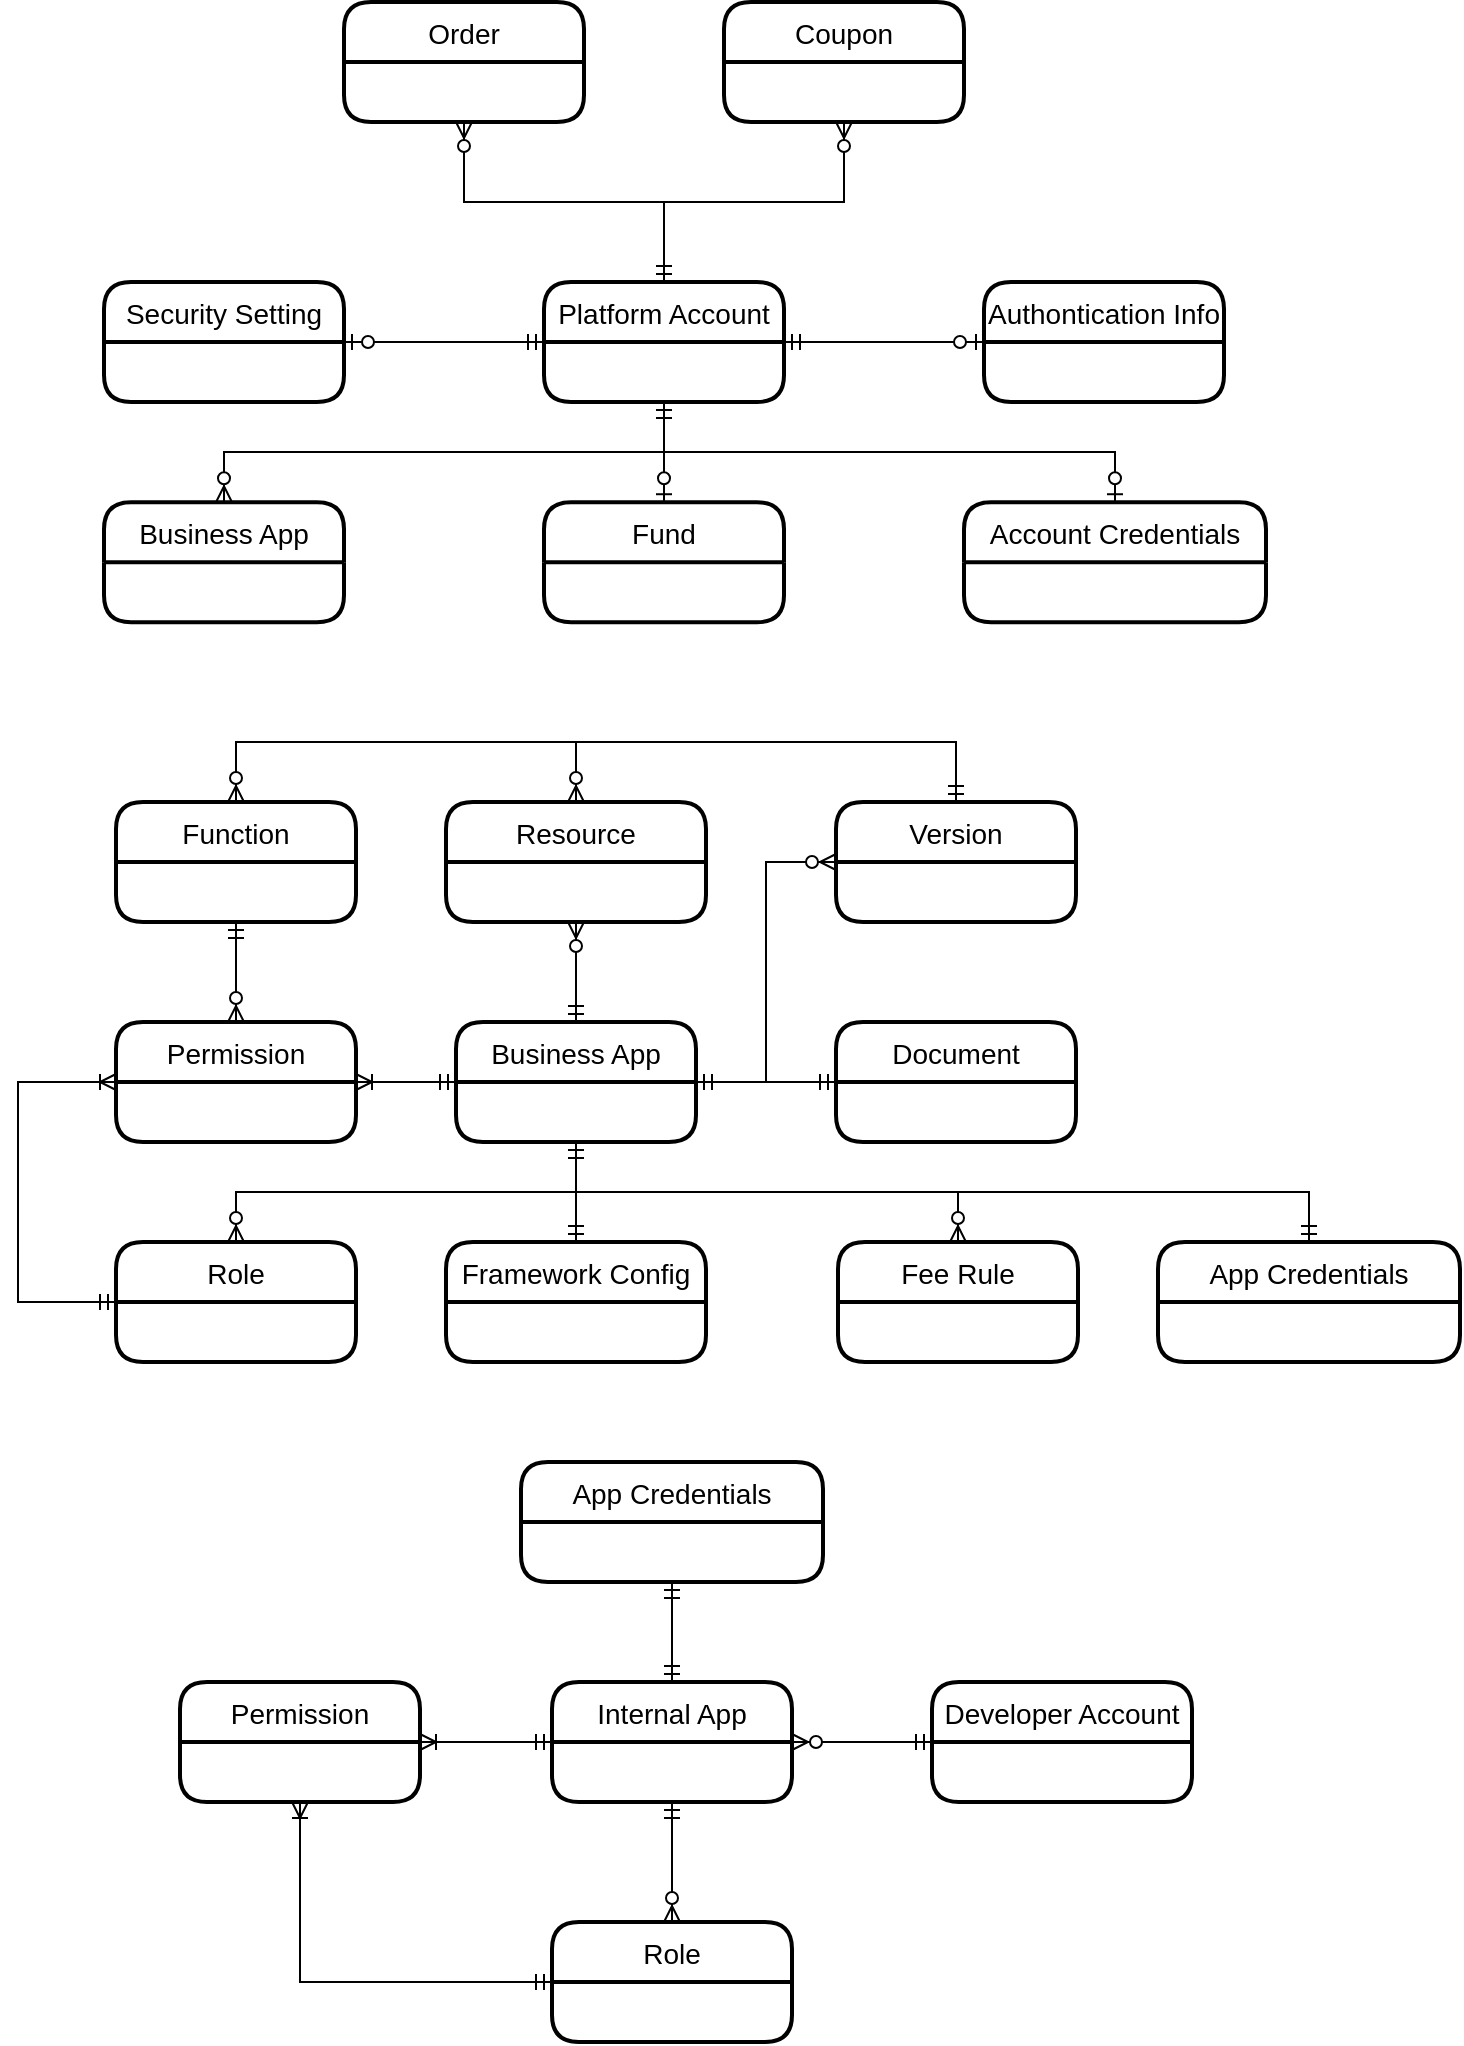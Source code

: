 <mxfile version="14.0.0" type="github" pages="2">
  <diagram id="IYIX17RpU93Togu5N2tr" name="第 1 页">
    <mxGraphModel dx="1426" dy="715" grid="1" gridSize="10" guides="1" tooltips="1" connect="1" arrows="0" fold="1" page="1" pageScale="1" pageWidth="827" pageHeight="1169" math="0" shadow="0">
      <root>
        <mxCell id="0" />
        <mxCell id="1" parent="0" />
        <mxCell id="A258h_NDpG_3otoxcBFi-5" value="Platform Account" style="swimlane;childLayout=stackLayout;horizontal=1;startSize=30;horizontalStack=0;rounded=1;fontSize=14;fontStyle=0;strokeWidth=2;resizeParent=0;resizeLast=1;shadow=0;dashed=0;align=center;" vertex="1" parent="1">
          <mxGeometry x="343" y="210" width="120" height="60" as="geometry" />
        </mxCell>
        <mxCell id="A258h_NDpG_3otoxcBFi-7" value="Business App" style="swimlane;childLayout=stackLayout;horizontal=1;startSize=30;horizontalStack=0;rounded=1;fontSize=14;fontStyle=0;strokeWidth=2;resizeParent=0;resizeLast=1;shadow=0;dashed=0;align=center;" vertex="1" parent="1">
          <mxGeometry x="299" y="580" width="120" height="60" as="geometry" />
        </mxCell>
        <mxCell id="A258h_NDpG_3otoxcBFi-8" value="Fund" style="swimlane;childLayout=stackLayout;horizontal=1;startSize=30;horizontalStack=0;rounded=1;fontSize=14;fontStyle=0;strokeWidth=2;resizeParent=0;resizeLast=1;shadow=0;dashed=0;align=center;" vertex="1" parent="1">
          <mxGeometry x="343" y="320.11" width="120" height="60" as="geometry">
            <mxRectangle x="210" y="390" width="130" height="30" as="alternateBounds" />
          </mxGeometry>
        </mxCell>
        <mxCell id="A258h_NDpG_3otoxcBFi-15" value="Order" style="swimlane;childLayout=stackLayout;horizontal=1;startSize=30;horizontalStack=0;rounded=1;fontSize=14;fontStyle=0;strokeWidth=2;resizeParent=0;resizeLast=1;shadow=0;dashed=0;align=center;" vertex="1" parent="1">
          <mxGeometry x="243" y="70" width="120" height="60" as="geometry">
            <mxRectangle x="210" y="390" width="130" height="30" as="alternateBounds" />
          </mxGeometry>
        </mxCell>
        <mxCell id="A258h_NDpG_3otoxcBFi-18" value="Coupon" style="swimlane;childLayout=stackLayout;horizontal=1;startSize=30;horizontalStack=0;rounded=1;fontSize=14;fontStyle=0;strokeWidth=2;resizeParent=0;resizeLast=1;shadow=0;dashed=0;align=center;" vertex="1" parent="1">
          <mxGeometry x="433" y="70" width="120" height="60" as="geometry">
            <mxRectangle x="210" y="390" width="130" height="30" as="alternateBounds" />
          </mxGeometry>
        </mxCell>
        <mxCell id="A258h_NDpG_3otoxcBFi-23" value="Security Setting" style="swimlane;childLayout=stackLayout;horizontal=1;startSize=30;horizontalStack=0;rounded=1;fontSize=14;fontStyle=0;strokeWidth=2;resizeParent=0;resizeLast=1;shadow=0;dashed=0;align=center;" vertex="1" parent="1">
          <mxGeometry x="123" y="210" width="120" height="60" as="geometry">
            <mxRectangle x="210" y="390" width="130" height="30" as="alternateBounds" />
          </mxGeometry>
        </mxCell>
        <mxCell id="A258h_NDpG_3otoxcBFi-28" value="Authontication Info" style="swimlane;childLayout=stackLayout;horizontal=1;startSize=30;horizontalStack=0;rounded=1;fontSize=14;fontStyle=0;strokeWidth=2;resizeParent=0;resizeLast=1;shadow=0;dashed=0;align=center;" vertex="1" parent="1">
          <mxGeometry x="563" y="210" width="120" height="60" as="geometry">
            <mxRectangle x="210" y="390" width="130" height="30" as="alternateBounds" />
          </mxGeometry>
        </mxCell>
        <mxCell id="A258h_NDpG_3otoxcBFi-31" value="Permission" style="swimlane;childLayout=stackLayout;horizontal=1;startSize=30;horizontalStack=0;rounded=1;fontSize=14;fontStyle=0;strokeWidth=2;resizeParent=0;resizeLast=1;shadow=0;dashed=0;align=center;" vertex="1" parent="1">
          <mxGeometry x="129" y="580" width="120" height="60" as="geometry" />
        </mxCell>
        <mxCell id="A258h_NDpG_3otoxcBFi-34" value="Account Credentials" style="swimlane;childLayout=stackLayout;horizontal=1;startSize=30;horizontalStack=0;rounded=1;fontSize=14;fontStyle=0;strokeWidth=2;resizeParent=0;resizeLast=1;shadow=0;dashed=0;align=center;" vertex="1" parent="1">
          <mxGeometry x="553" y="320.11" width="151" height="60" as="geometry" />
        </mxCell>
        <mxCell id="A258h_NDpG_3otoxcBFi-37" value="Framework Config" style="swimlane;childLayout=stackLayout;horizontal=1;startSize=30;horizontalStack=0;rounded=1;fontSize=14;fontStyle=0;strokeWidth=2;resizeParent=0;resizeLast=1;shadow=0;dashed=0;align=center;" vertex="1" parent="1">
          <mxGeometry x="294" y="690" width="130" height="60" as="geometry" />
        </mxCell>
        <mxCell id="A258h_NDpG_3otoxcBFi-44" value="Resource" style="swimlane;childLayout=stackLayout;horizontal=1;startSize=30;horizontalStack=0;rounded=1;fontSize=14;fontStyle=0;strokeWidth=2;resizeParent=0;resizeLast=1;shadow=0;dashed=0;align=center;" vertex="1" parent="1">
          <mxGeometry x="294" y="470" width="130" height="60" as="geometry" />
        </mxCell>
        <mxCell id="A258h_NDpG_3otoxcBFi-61" value="Business App" style="swimlane;childLayout=stackLayout;horizontal=1;startSize=30;horizontalStack=0;rounded=1;fontSize=14;fontStyle=0;strokeWidth=2;resizeParent=0;resizeLast=1;shadow=0;dashed=0;align=center;" vertex="1" parent="1">
          <mxGeometry x="123" y="320.11" width="120" height="60" as="geometry">
            <mxRectangle x="210" y="390" width="130" height="30" as="alternateBounds" />
          </mxGeometry>
        </mxCell>
        <mxCell id="A258h_NDpG_3otoxcBFi-66" value="Version" style="swimlane;childLayout=stackLayout;horizontal=1;startSize=30;horizontalStack=0;rounded=1;fontSize=14;fontStyle=0;strokeWidth=2;resizeParent=0;resizeLast=1;shadow=0;dashed=0;align=center;" vertex="1" parent="1">
          <mxGeometry x="489" y="470" width="120" height="60" as="geometry" />
        </mxCell>
        <mxCell id="A258h_NDpG_3otoxcBFi-71" value="Fee Rule" style="swimlane;childLayout=stackLayout;horizontal=1;startSize=30;horizontalStack=0;rounded=1;fontSize=14;fontStyle=0;strokeWidth=2;resizeParent=0;resizeLast=1;shadow=0;dashed=0;align=center;" vertex="1" parent="1">
          <mxGeometry x="490" y="690" width="120" height="60" as="geometry" />
        </mxCell>
        <mxCell id="A258h_NDpG_3otoxcBFi-74" value="Function" style="swimlane;childLayout=stackLayout;horizontal=1;startSize=30;horizontalStack=0;rounded=1;fontSize=14;fontStyle=0;strokeWidth=2;resizeParent=0;resizeLast=1;shadow=0;dashed=0;align=center;" vertex="1" parent="1">
          <mxGeometry x="129" y="470" width="120" height="60" as="geometry" />
        </mxCell>
        <mxCell id="Qw2MKtvuWThIbptTe2I7-36" value="" style="edgeStyle=orthogonalEdgeStyle;fontSize=12;html=1;endArrow=ERzeroToMany;startArrow=ERmandOne;exitX=0.5;exitY=0;exitDx=0;exitDy=0;entryX=0.5;entryY=1;entryDx=0;entryDy=0;rounded=0;" edge="1" parent="1" source="A258h_NDpG_3otoxcBFi-5" target="A258h_NDpG_3otoxcBFi-18">
          <mxGeometry width="100" height="100" relative="1" as="geometry">
            <mxPoint x="563" y="220" as="sourcePoint" />
            <mxPoint x="663" y="120" as="targetPoint" />
          </mxGeometry>
        </mxCell>
        <mxCell id="Qw2MKtvuWThIbptTe2I7-37" value="" style="edgeStyle=orthogonalEdgeStyle;fontSize=12;html=1;endArrow=ERzeroToMany;startArrow=ERmandOne;exitX=0.5;exitY=0;exitDx=0;exitDy=0;entryX=0.5;entryY=1;entryDx=0;entryDy=0;rounded=0;" edge="1" parent="1" source="A258h_NDpG_3otoxcBFi-5" target="A258h_NDpG_3otoxcBFi-15">
          <mxGeometry width="100" height="100" relative="1" as="geometry">
            <mxPoint x="297" y="160" as="sourcePoint" />
            <mxPoint x="387" y="80" as="targetPoint" />
          </mxGeometry>
        </mxCell>
        <mxCell id="Qw2MKtvuWThIbptTe2I7-42" value="" style="fontSize=12;html=1;endArrow=ERzeroToMany;startArrow=ERmandOne;exitX=1;exitY=0.5;exitDx=0;exitDy=0;entryX=0;entryY=0.5;entryDx=0;entryDy=0;edgeStyle=orthogonalEdgeStyle;rounded=0;" edge="1" parent="1" source="A258h_NDpG_3otoxcBFi-7" target="A258h_NDpG_3otoxcBFi-66">
          <mxGeometry width="100" height="100" relative="1" as="geometry">
            <mxPoint x="655" y="405" as="sourcePoint" />
            <mxPoint x="755" y="305" as="targetPoint" />
          </mxGeometry>
        </mxCell>
        <mxCell id="Qw2MKtvuWThIbptTe2I7-43" value="" style="fontSize=12;html=1;endArrow=ERzeroToMany;startArrow=ERmandOne;exitX=0.5;exitY=1;exitDx=0;exitDy=0;rounded=0;edgeStyle=orthogonalEdgeStyle;" edge="1" parent="1" source="A258h_NDpG_3otoxcBFi-5" target="A258h_NDpG_3otoxcBFi-61">
          <mxGeometry width="100" height="100" relative="1" as="geometry">
            <mxPoint x="607" y="480.11" as="sourcePoint" />
            <mxPoint x="183" y="320" as="targetPoint" />
          </mxGeometry>
        </mxCell>
        <mxCell id="Qw2MKtvuWThIbptTe2I7-50" value="" style="fontSize=12;html=1;endArrow=ERzeroToMany;startArrow=ERmandOne;exitX=0.5;exitY=0;exitDx=0;exitDy=0;entryX=0.5;entryY=1;entryDx=0;entryDy=0;" edge="1" parent="1" source="A258h_NDpG_3otoxcBFi-7" target="A258h_NDpG_3otoxcBFi-44">
          <mxGeometry width="100" height="100" relative="1" as="geometry">
            <mxPoint x="745" y="50" as="sourcePoint" />
            <mxPoint x="845" y="-50" as="targetPoint" />
          </mxGeometry>
        </mxCell>
        <mxCell id="Qw2MKtvuWThIbptTe2I7-56" value="" style="edgeStyle=orthogonalEdgeStyle;fontSize=12;html=1;endArrow=ERoneToMany;startArrow=ERmandOne;rounded=0;exitX=0;exitY=0.5;exitDx=0;exitDy=0;entryX=1;entryY=0.5;entryDx=0;entryDy=0;" edge="1" parent="1" source="A258h_NDpG_3otoxcBFi-7" target="A258h_NDpG_3otoxcBFi-31">
          <mxGeometry width="100" height="100" relative="1" as="geometry">
            <mxPoint x="755" y="210" as="sourcePoint" />
            <mxPoint x="855" y="110" as="targetPoint" />
          </mxGeometry>
        </mxCell>
        <mxCell id="Qw2MKtvuWThIbptTe2I7-57" value="" style="edgeStyle=orthogonalEdgeStyle;fontSize=12;html=1;endArrow=ERmandOne;startArrow=ERmandOne;rounded=0;exitX=0.5;exitY=1;exitDx=0;exitDy=0;entryX=0.5;entryY=0;entryDx=0;entryDy=0;" edge="1" parent="1" source="A258h_NDpG_3otoxcBFi-7" target="A258h_NDpG_3otoxcBFi-37">
          <mxGeometry width="100" height="100" relative="1" as="geometry">
            <mxPoint x="519" y="490" as="sourcePoint" />
            <mxPoint x="619" y="390" as="targetPoint" />
          </mxGeometry>
        </mxCell>
        <mxCell id="Qw2MKtvuWThIbptTe2I7-59" value="" style="edgeStyle=orthogonalEdgeStyle;fontSize=12;html=1;endArrow=ERzeroToMany;startArrow=ERmandOne;exitX=0.5;exitY=1;exitDx=0;exitDy=0;entryX=0.5;entryY=0;entryDx=0;entryDy=0;rounded=0;" edge="1" parent="1" source="A258h_NDpG_3otoxcBFi-74" target="A258h_NDpG_3otoxcBFi-31">
          <mxGeometry width="100" height="100" relative="1" as="geometry">
            <mxPoint x="519" y="420" as="sourcePoint" />
            <mxPoint x="609" y="340" as="targetPoint" />
          </mxGeometry>
        </mxCell>
        <mxCell id="Qw2MKtvuWThIbptTe2I7-60" value="" style="edgeStyle=orthogonalEdgeStyle;fontSize=12;html=1;endArrow=ERzeroToMany;startArrow=ERmandOne;entryX=0.5;entryY=0;entryDx=0;entryDy=0;rounded=0;exitX=0.5;exitY=1;exitDx=0;exitDy=0;" edge="1" parent="1" source="A258h_NDpG_3otoxcBFi-7" target="A258h_NDpG_3otoxcBFi-71">
          <mxGeometry width="100" height="100" relative="1" as="geometry">
            <mxPoint x="395" y="670" as="sourcePoint" />
            <mxPoint x="555" y="340" as="targetPoint" />
          </mxGeometry>
        </mxCell>
        <mxCell id="Qw2MKtvuWThIbptTe2I7-64" value="" style="edgeStyle=orthogonalEdgeStyle;fontSize=12;html=1;endArrow=ERzeroToMany;startArrow=ERmandOne;entryX=0.5;entryY=0;entryDx=0;entryDy=0;rounded=0;exitX=0.5;exitY=0;exitDx=0;exitDy=0;" edge="1" parent="1" source="A258h_NDpG_3otoxcBFi-66" target="A258h_NDpG_3otoxcBFi-44">
          <mxGeometry width="100" height="100" relative="1" as="geometry">
            <mxPoint x="650" y="440" as="sourcePoint" />
            <mxPoint x="665" y="440" as="targetPoint" />
            <Array as="points">
              <mxPoint x="549" y="440" />
              <mxPoint x="359" y="440" />
            </Array>
          </mxGeometry>
        </mxCell>
        <mxCell id="Qw2MKtvuWThIbptTe2I7-65" value="" style="edgeStyle=orthogonalEdgeStyle;fontSize=12;html=1;endArrow=ERzeroToMany;startArrow=ERmandOne;entryX=0.5;entryY=0;entryDx=0;entryDy=0;rounded=0;exitX=0.5;exitY=0;exitDx=0;exitDy=0;" edge="1" parent="1" source="A258h_NDpG_3otoxcBFi-66" target="A258h_NDpG_3otoxcBFi-74">
          <mxGeometry width="100" height="100" relative="1" as="geometry">
            <mxPoint x="510" y="400" as="sourcePoint" />
            <mxPoint x="619" y="350" as="targetPoint" />
            <Array as="points">
              <mxPoint x="549" y="440" />
              <mxPoint x="189" y="440" />
            </Array>
          </mxGeometry>
        </mxCell>
        <mxCell id="Qw2MKtvuWThIbptTe2I7-70" value="" style="edgeStyle=orthogonalEdgeStyle;fontSize=12;html=1;endArrow=ERzeroToOne;startArrow=ERmandOne;rounded=0;exitX=0;exitY=0.5;exitDx=0;exitDy=0;entryX=1;entryY=0.5;entryDx=0;entryDy=0;" edge="1" parent="1" source="A258h_NDpG_3otoxcBFi-5" target="A258h_NDpG_3otoxcBFi-23">
          <mxGeometry width="100" height="100" relative="1" as="geometry">
            <mxPoint x="1013" y="400" as="sourcePoint" />
            <mxPoint x="1113" y="300" as="targetPoint" />
          </mxGeometry>
        </mxCell>
        <mxCell id="Qw2MKtvuWThIbptTe2I7-71" value="" style="edgeStyle=orthogonalEdgeStyle;fontSize=12;html=1;endArrow=ERzeroToOne;startArrow=ERmandOne;rounded=0;exitX=1;exitY=0.5;exitDx=0;exitDy=0;" edge="1" parent="1" source="A258h_NDpG_3otoxcBFi-5">
          <mxGeometry width="100" height="100" relative="1" as="geometry">
            <mxPoint x="973" y="370" as="sourcePoint" />
            <mxPoint x="563" y="240" as="targetPoint" />
          </mxGeometry>
        </mxCell>
        <mxCell id="Qw2MKtvuWThIbptTe2I7-78" value="Role" style="swimlane;childLayout=stackLayout;horizontal=1;startSize=30;horizontalStack=0;rounded=1;fontSize=14;fontStyle=0;strokeWidth=2;resizeParent=0;resizeLast=1;shadow=0;dashed=0;align=center;" vertex="1" parent="1">
          <mxGeometry x="129" y="690" width="120" height="60" as="geometry" />
        </mxCell>
        <mxCell id="Qw2MKtvuWThIbptTe2I7-79" value="" style="fontSize=12;html=1;endArrow=ERzeroToMany;startArrow=ERmandOne;exitX=0.5;exitY=1;exitDx=0;exitDy=0;edgeStyle=orthogonalEdgeStyle;rounded=0;" edge="1" parent="1" source="A258h_NDpG_3otoxcBFi-7" target="Qw2MKtvuWThIbptTe2I7-78">
          <mxGeometry width="100" height="100" relative="1" as="geometry">
            <mxPoint x="565" y="790" as="sourcePoint" />
            <mxPoint x="665" y="790" as="targetPoint" />
          </mxGeometry>
        </mxCell>
        <mxCell id="Qw2MKtvuWThIbptTe2I7-80" value="" style="edgeStyle=orthogonalEdgeStyle;fontSize=12;html=1;endArrow=ERzeroToOne;startArrow=ERmandOne;rounded=0;exitX=0.5;exitY=1;exitDx=0;exitDy=0;entryX=0.5;entryY=0;entryDx=0;entryDy=0;" edge="1" parent="1" source="A258h_NDpG_3otoxcBFi-5" target="A258h_NDpG_3otoxcBFi-8">
          <mxGeometry width="100" height="100" relative="1" as="geometry">
            <mxPoint x="473" y="250" as="sourcePoint" />
            <mxPoint x="573" y="250" as="targetPoint" />
          </mxGeometry>
        </mxCell>
        <mxCell id="zjfae4b-PSYvWiLO06Wc-3" value="Internal App" style="swimlane;childLayout=stackLayout;horizontal=1;startSize=30;horizontalStack=0;rounded=1;fontSize=14;fontStyle=0;strokeWidth=2;resizeParent=0;resizeLast=1;shadow=0;dashed=0;align=center;" vertex="1" parent="1">
          <mxGeometry x="347" y="910" width="120" height="60" as="geometry" />
        </mxCell>
        <mxCell id="zjfae4b-PSYvWiLO06Wc-4" value="Permission" style="swimlane;childLayout=stackLayout;horizontal=1;startSize=30;horizontalStack=0;rounded=1;fontSize=14;fontStyle=0;strokeWidth=2;resizeParent=0;resizeLast=1;shadow=0;dashed=0;align=center;" vertex="1" parent="1">
          <mxGeometry x="161" y="910" width="120" height="60" as="geometry" />
        </mxCell>
        <mxCell id="zjfae4b-PSYvWiLO06Wc-12" value="" style="edgeStyle=orthogonalEdgeStyle;fontSize=12;html=1;endArrow=ERoneToMany;startArrow=ERmandOne;rounded=0;exitX=0;exitY=0.5;exitDx=0;exitDy=0;entryX=1;entryY=0.5;entryDx=0;entryDy=0;" edge="1" parent="1" source="zjfae4b-PSYvWiLO06Wc-3" target="zjfae4b-PSYvWiLO06Wc-4">
          <mxGeometry width="100" height="100" relative="1" as="geometry">
            <mxPoint x="787" y="540" as="sourcePoint" />
            <mxPoint x="887" y="440" as="targetPoint" />
          </mxGeometry>
        </mxCell>
        <mxCell id="zjfae4b-PSYvWiLO06Wc-18" value="Role" style="swimlane;childLayout=stackLayout;horizontal=1;startSize=30;horizontalStack=0;rounded=1;fontSize=14;fontStyle=0;strokeWidth=2;resizeParent=0;resizeLast=1;shadow=0;dashed=0;align=center;" vertex="1" parent="1">
          <mxGeometry x="347" y="1030" width="120" height="60" as="geometry" />
        </mxCell>
        <mxCell id="zjfae4b-PSYvWiLO06Wc-19" value="" style="fontSize=12;html=1;endArrow=ERzeroToMany;startArrow=ERmandOne;exitX=0.5;exitY=1;exitDx=0;exitDy=0;edgeStyle=orthogonalEdgeStyle;rounded=0;" edge="1" parent="1" source="zjfae4b-PSYvWiLO06Wc-3" target="zjfae4b-PSYvWiLO06Wc-18">
          <mxGeometry width="100" height="100" relative="1" as="geometry">
            <mxPoint x="597" y="1120" as="sourcePoint" />
            <mxPoint x="697" y="1120" as="targetPoint" />
          </mxGeometry>
        </mxCell>
        <mxCell id="zjfae4b-PSYvWiLO06Wc-20" value="" style="edgeStyle=orthogonalEdgeStyle;fontSize=12;html=1;endArrow=ERoneToMany;startArrow=ERmandOne;rounded=0;exitX=0;exitY=0.5;exitDx=0;exitDy=0;entryX=0.5;entryY=1;entryDx=0;entryDy=0;" edge="1" parent="1" source="zjfae4b-PSYvWiLO06Wc-18" target="zjfae4b-PSYvWiLO06Wc-4">
          <mxGeometry width="100" height="100" relative="1" as="geometry">
            <mxPoint x="261" y="1140" as="sourcePoint" />
            <mxPoint x="211" y="1140" as="targetPoint" />
            <Array as="points">
              <mxPoint x="221" y="1060" />
            </Array>
          </mxGeometry>
        </mxCell>
        <mxCell id="zjfae4b-PSYvWiLO06Wc-21" value="Developer Account" style="swimlane;childLayout=stackLayout;horizontal=1;startSize=30;horizontalStack=0;rounded=1;fontSize=14;fontStyle=0;strokeWidth=2;resizeParent=0;resizeLast=1;shadow=0;dashed=0;align=center;" vertex="1" parent="1">
          <mxGeometry x="537" y="910" width="130" height="60" as="geometry" />
        </mxCell>
        <mxCell id="zjfae4b-PSYvWiLO06Wc-22" value="" style="fontSize=12;html=1;endArrow=ERzeroToMany;startArrow=ERmandOne;exitX=0;exitY=0.5;exitDx=0;exitDy=0;entryX=1;entryY=0.5;entryDx=0;entryDy=0;" edge="1" parent="1" source="zjfae4b-PSYvWiLO06Wc-21" target="zjfae4b-PSYvWiLO06Wc-3">
          <mxGeometry width="100" height="100" relative="1" as="geometry">
            <mxPoint x="517" y="820" as="sourcePoint" />
            <mxPoint x="617" y="820" as="targetPoint" />
          </mxGeometry>
        </mxCell>
        <mxCell id="zjfae4b-PSYvWiLO06Wc-26" value="Document" style="swimlane;childLayout=stackLayout;horizontal=1;startSize=30;horizontalStack=0;rounded=1;fontSize=14;fontStyle=0;strokeWidth=2;resizeParent=0;resizeLast=1;shadow=0;dashed=0;align=center;" vertex="1" parent="1">
          <mxGeometry x="489" y="580" width="120" height="60" as="geometry" />
        </mxCell>
        <mxCell id="zjfae4b-PSYvWiLO06Wc-27" value="" style="fontSize=12;html=1;endArrow=ERmandOne;startArrow=ERmandOne;entryX=0;entryY=0.5;entryDx=0;entryDy=0;exitX=1;exitY=0.5;exitDx=0;exitDy=0;" edge="1" parent="1" source="A258h_NDpG_3otoxcBFi-7" target="zjfae4b-PSYvWiLO06Wc-26">
          <mxGeometry width="100" height="100" relative="1" as="geometry">
            <mxPoint x="499" y="610" as="sourcePoint" />
            <mxPoint x="499" y="560" as="targetPoint" />
          </mxGeometry>
        </mxCell>
        <mxCell id="zjfae4b-PSYvWiLO06Wc-28" value="" style="edgeStyle=orthogonalEdgeStyle;fontSize=12;html=1;endArrow=ERzeroToOne;startArrow=ERmandOne;exitX=0.5;exitY=1;exitDx=0;exitDy=0;entryX=0.5;entryY=0;entryDx=0;entryDy=0;rounded=0;" edge="1" parent="1" source="A258h_NDpG_3otoxcBFi-5" target="A258h_NDpG_3otoxcBFi-34">
          <mxGeometry width="100" height="100" relative="1" as="geometry">
            <mxPoint x="273" y="890" as="sourcePoint" />
            <mxPoint x="373" y="790" as="targetPoint" />
          </mxGeometry>
        </mxCell>
        <mxCell id="zjfae4b-PSYvWiLO06Wc-29" value="" style="edgeStyle=orthogonalEdgeStyle;fontSize=12;html=1;endArrow=ERoneToMany;startArrow=ERmandOne;exitX=0;exitY=0.5;exitDx=0;exitDy=0;entryX=0;entryY=0.5;entryDx=0;entryDy=0;rounded=0;" edge="1" parent="1" source="Qw2MKtvuWThIbptTe2I7-78" target="A258h_NDpG_3otoxcBFi-31">
          <mxGeometry width="100" height="100" relative="1" as="geometry">
            <mxPoint x="-10" y="740" as="sourcePoint" />
            <mxPoint x="90" y="640" as="targetPoint" />
            <Array as="points">
              <mxPoint x="80" y="720" />
              <mxPoint x="80" y="610" />
            </Array>
          </mxGeometry>
        </mxCell>
        <mxCell id="zjfae4b-PSYvWiLO06Wc-30" value="App Credentials" style="swimlane;childLayout=stackLayout;horizontal=1;startSize=30;horizontalStack=0;rounded=1;fontSize=14;fontStyle=0;strokeWidth=2;resizeParent=0;resizeLast=1;shadow=0;dashed=0;align=center;" vertex="1" parent="1">
          <mxGeometry x="650" y="690" width="151" height="60" as="geometry" />
        </mxCell>
        <mxCell id="zjfae4b-PSYvWiLO06Wc-31" value="" style="edgeStyle=orthogonalEdgeStyle;fontSize=12;html=1;endArrow=ERmandOne;startArrow=ERmandOne;rounded=0;exitX=0.5;exitY=1;exitDx=0;exitDy=0;entryX=0.5;entryY=0;entryDx=0;entryDy=0;" edge="1" parent="1" source="A258h_NDpG_3otoxcBFi-7" target="zjfae4b-PSYvWiLO06Wc-30">
          <mxGeometry width="100" height="100" relative="1" as="geometry">
            <mxPoint x="369" y="650" as="sourcePoint" />
            <mxPoint x="369" y="700" as="targetPoint" />
          </mxGeometry>
        </mxCell>
        <mxCell id="zjfae4b-PSYvWiLO06Wc-32" value="App Credentials" style="swimlane;childLayout=stackLayout;horizontal=1;startSize=30;horizontalStack=0;rounded=1;fontSize=14;fontStyle=0;strokeWidth=2;resizeParent=0;resizeLast=1;shadow=0;dashed=0;align=center;" vertex="1" parent="1">
          <mxGeometry x="331.5" y="800" width="151" height="60" as="geometry" />
        </mxCell>
        <mxCell id="zjfae4b-PSYvWiLO06Wc-33" value="" style="edgeStyle=orthogonalEdgeStyle;fontSize=12;html=1;endArrow=ERmandOne;startArrow=ERmandOne;rounded=0;exitX=0.5;exitY=1;exitDx=0;exitDy=0;" edge="1" parent="1" source="zjfae4b-PSYvWiLO06Wc-32" target="zjfae4b-PSYvWiLO06Wc-3">
          <mxGeometry width="100" height="100" relative="1" as="geometry">
            <mxPoint x="410" y="640" as="sourcePoint" />
            <mxPoint x="776.5" y="690" as="targetPoint" />
          </mxGeometry>
        </mxCell>
      </root>
    </mxGraphModel>
  </diagram>
  <diagram id="cXg32cSVJEyeUhCVyxiW" name="第 2 页">
    <mxGraphModel dx="1186" dy="685" grid="1" gridSize="10" guides="1" tooltips="1" connect="1" arrows="1" fold="1" page="1" pageScale="1" pageWidth="827" pageHeight="1169" math="0" shadow="0">
      <root>
        <mxCell id="U0HshNzUBzlzaWFqLwYB-0" />
        <mxCell id="U0HshNzUBzlzaWFqLwYB-1" parent="U0HshNzUBzlzaWFqLwYB-0" />
        <mxCell id="crABGNKRulGtUiDR5h1D-0" value="Platform Account" style="swimlane;childLayout=stackLayout;horizontal=1;startSize=30;horizontalStack=0;rounded=1;fontSize=14;fontStyle=0;strokeWidth=2;resizeParent=0;resizeLast=1;shadow=0;dashed=0;align=center;" vertex="1" parent="U0HshNzUBzlzaWFqLwYB-1">
          <mxGeometry x="380" y="190" width="120" height="60" as="geometry" />
        </mxCell>
        <mxCell id="crABGNKRulGtUiDR5h1D-1" value="Internal App" style="swimlane;childLayout=stackLayout;horizontal=1;startSize=30;horizontalStack=0;rounded=1;fontSize=14;fontStyle=0;strokeWidth=2;resizeParent=0;resizeLast=1;shadow=0;dashed=0;align=center;" vertex="1" parent="U0HshNzUBzlzaWFqLwYB-1">
          <mxGeometry x="410" y="590" width="120" height="60" as="geometry" />
        </mxCell>
        <mxCell id="crABGNKRulGtUiDR5h1D-2" value="Fund" style="swimlane;childLayout=stackLayout;horizontal=1;startSize=30;horizontalStack=0;rounded=1;fontSize=14;fontStyle=0;strokeWidth=2;resizeParent=0;resizeLast=1;shadow=0;dashed=0;align=center;" vertex="1" parent="U0HshNzUBzlzaWFqLwYB-1">
          <mxGeometry x="600" y="300.11" width="120" height="60" as="geometry">
            <mxRectangle x="210" y="390" width="130" height="30" as="alternateBounds" />
          </mxGeometry>
        </mxCell>
        <mxCell id="crABGNKRulGtUiDR5h1D-3" value="Order" style="swimlane;childLayout=stackLayout;horizontal=1;startSize=30;horizontalStack=0;rounded=1;fontSize=14;fontStyle=0;strokeWidth=2;resizeParent=0;resizeLast=1;shadow=0;dashed=0;align=center;" vertex="1" parent="U0HshNzUBzlzaWFqLwYB-1">
          <mxGeometry x="280" y="50" width="120" height="60" as="geometry">
            <mxRectangle x="210" y="390" width="130" height="30" as="alternateBounds" />
          </mxGeometry>
        </mxCell>
        <mxCell id="crABGNKRulGtUiDR5h1D-4" value="Coupon" style="swimlane;childLayout=stackLayout;horizontal=1;startSize=30;horizontalStack=0;rounded=1;fontSize=14;fontStyle=0;strokeWidth=2;resizeParent=0;resizeLast=1;shadow=0;dashed=0;align=center;" vertex="1" parent="U0HshNzUBzlzaWFqLwYB-1">
          <mxGeometry x="470" y="50" width="120" height="60" as="geometry">
            <mxRectangle x="210" y="390" width="130" height="30" as="alternateBounds" />
          </mxGeometry>
        </mxCell>
        <mxCell id="crABGNKRulGtUiDR5h1D-5" value="Security Setting" style="swimlane;childLayout=stackLayout;horizontal=1;startSize=30;horizontalStack=0;rounded=1;fontSize=14;fontStyle=0;strokeWidth=2;resizeParent=0;resizeLast=1;shadow=0;dashed=0;align=center;" vertex="1" parent="U0HshNzUBzlzaWFqLwYB-1">
          <mxGeometry x="160" y="190" width="120" height="60" as="geometry">
            <mxRectangle x="210" y="390" width="130" height="30" as="alternateBounds" />
          </mxGeometry>
        </mxCell>
        <mxCell id="crABGNKRulGtUiDR5h1D-6" value="Authontication Info" style="swimlane;childLayout=stackLayout;horizontal=1;startSize=30;horizontalStack=0;rounded=1;fontSize=14;fontStyle=0;strokeWidth=2;resizeParent=0;resizeLast=1;shadow=0;dashed=0;align=center;" vertex="1" parent="U0HshNzUBzlzaWFqLwYB-1">
          <mxGeometry x="600" y="190" width="120" height="60" as="geometry">
            <mxRectangle x="210" y="390" width="130" height="30" as="alternateBounds" />
          </mxGeometry>
        </mxCell>
        <mxCell id="crABGNKRulGtUiDR5h1D-7" value="Client Permission" style="swimlane;childLayout=stackLayout;horizontal=1;startSize=30;horizontalStack=0;rounded=1;fontSize=14;fontStyle=0;strokeWidth=2;resizeParent=0;resizeLast=1;shadow=0;dashed=0;align=center;" vertex="1" parent="U0HshNzUBzlzaWFqLwYB-1">
          <mxGeometry x="240" y="590" width="120" height="60" as="geometry" />
        </mxCell>
        <mxCell id="crABGNKRulGtUiDR5h1D-8" value="Credentials" style="swimlane;childLayout=stackLayout;horizontal=1;startSize=30;horizontalStack=0;rounded=1;fontSize=14;fontStyle=0;strokeWidth=2;resizeParent=0;resizeLast=1;shadow=0;dashed=0;align=center;" vertex="1" parent="U0HshNzUBzlzaWFqLwYB-1">
          <mxGeometry x="160" y="300.11" width="120" height="60" as="geometry" />
        </mxCell>
        <mxCell id="crABGNKRulGtUiDR5h1D-9" value="Config" style="swimlane;childLayout=stackLayout;horizontal=1;startSize=30;horizontalStack=0;rounded=1;fontSize=14;fontStyle=0;strokeWidth=2;resizeParent=0;resizeLast=1;shadow=0;dashed=0;align=center;" vertex="1" parent="U0HshNzUBzlzaWFqLwYB-1">
          <mxGeometry x="326" y="700" width="120" height="60" as="geometry" />
        </mxCell>
        <mxCell id="crABGNKRulGtUiDR5h1D-11" value="Menu" style="swimlane;childLayout=stackLayout;horizontal=1;startSize=30;horizontalStack=0;rounded=1;fontSize=14;fontStyle=0;strokeWidth=2;resizeParent=0;resizeLast=1;shadow=0;dashed=0;align=center;" vertex="1" parent="U0HshNzUBzlzaWFqLwYB-1">
          <mxGeometry x="70" y="590" width="120" height="60" as="geometry" />
        </mxCell>
        <mxCell id="crABGNKRulGtUiDR5h1D-12" value="Operation" style="swimlane;childLayout=stackLayout;horizontal=1;startSize=30;horizontalStack=0;rounded=1;fontSize=14;fontStyle=0;strokeWidth=2;resizeParent=0;resizeLast=1;shadow=0;dashed=0;align=center;" vertex="1" parent="U0HshNzUBzlzaWFqLwYB-1">
          <mxGeometry x="70" y="700" width="120" height="60" as="geometry" />
        </mxCell>
        <mxCell id="crABGNKRulGtUiDR5h1D-13" value="App" style="swimlane;childLayout=stackLayout;horizontal=1;startSize=30;horizontalStack=0;rounded=1;fontSize=14;fontStyle=0;strokeWidth=2;resizeParent=0;resizeLast=1;shadow=0;dashed=0;align=center;" vertex="1" parent="U0HshNzUBzlzaWFqLwYB-1">
          <mxGeometry x="380" y="300.11" width="120" height="60" as="geometry">
            <mxRectangle x="210" y="390" width="130" height="30" as="alternateBounds" />
          </mxGeometry>
        </mxCell>
        <mxCell id="crABGNKRulGtUiDR5h1D-15" value="Fee Rule" style="swimlane;childLayout=stackLayout;horizontal=1;startSize=30;horizontalStack=0;rounded=1;fontSize=14;fontStyle=0;strokeWidth=2;resizeParent=0;resizeLast=1;shadow=0;dashed=0;align=center;" vertex="1" parent="U0HshNzUBzlzaWFqLwYB-1">
          <mxGeometry x="520" y="700" width="120" height="60" as="geometry" />
        </mxCell>
        <mxCell id="crABGNKRulGtUiDR5h1D-17" value="" style="edgeStyle=orthogonalEdgeStyle;fontSize=12;html=1;endArrow=ERzeroToMany;startArrow=ERmandOne;exitX=0.5;exitY=0;exitDx=0;exitDy=0;entryX=0.5;entryY=1;entryDx=0;entryDy=0;rounded=0;" edge="1" parent="U0HshNzUBzlzaWFqLwYB-1" source="crABGNKRulGtUiDR5h1D-0" target="crABGNKRulGtUiDR5h1D-4">
          <mxGeometry width="100" height="100" relative="1" as="geometry">
            <mxPoint x="600" y="200" as="sourcePoint" />
            <mxPoint x="700" y="100" as="targetPoint" />
          </mxGeometry>
        </mxCell>
        <mxCell id="crABGNKRulGtUiDR5h1D-18" value="" style="edgeStyle=orthogonalEdgeStyle;fontSize=12;html=1;endArrow=ERzeroToMany;startArrow=ERmandOne;exitX=0.5;exitY=0;exitDx=0;exitDy=0;entryX=0.5;entryY=1;entryDx=0;entryDy=0;rounded=0;" edge="1" parent="U0HshNzUBzlzaWFqLwYB-1" source="crABGNKRulGtUiDR5h1D-0" target="crABGNKRulGtUiDR5h1D-3">
          <mxGeometry width="100" height="100" relative="1" as="geometry">
            <mxPoint x="334" y="140" as="sourcePoint" />
            <mxPoint x="424" y="60" as="targetPoint" />
          </mxGeometry>
        </mxCell>
        <mxCell id="crABGNKRulGtUiDR5h1D-20" value="" style="fontSize=12;html=1;endArrow=ERzeroToMany;startArrow=ERmandOne;exitX=0.5;exitY=1;exitDx=0;exitDy=0;entryX=0.5;entryY=0;entryDx=0;entryDy=0;" edge="1" parent="U0HshNzUBzlzaWFqLwYB-1" source="crABGNKRulGtUiDR5h1D-0" target="crABGNKRulGtUiDR5h1D-13">
          <mxGeometry width="100" height="100" relative="1" as="geometry">
            <mxPoint x="644" y="460.11" as="sourcePoint" />
            <mxPoint x="744" y="360.11" as="targetPoint" />
          </mxGeometry>
        </mxCell>
        <mxCell id="crABGNKRulGtUiDR5h1D-21" value="" style="edgeStyle=orthogonalEdgeStyle;fontSize=12;html=1;endArrow=ERmandOne;startArrow=ERmandOne;rounded=0;entryX=0.5;entryY=1;entryDx=0;entryDy=0;exitX=0.5;exitY=0;exitDx=0;exitDy=0;" edge="1" parent="U0HshNzUBzlzaWFqLwYB-1" source="crABGNKRulGtUiDR5h1D-8" target="crABGNKRulGtUiDR5h1D-0">
          <mxGeometry width="100" height="100" relative="1" as="geometry">
            <mxPoint x="254" y="370" as="sourcePoint" />
            <mxPoint x="354" y="270" as="targetPoint" />
          </mxGeometry>
        </mxCell>
        <mxCell id="crABGNKRulGtUiDR5h1D-23" value="" style="edgeStyle=orthogonalEdgeStyle;fontSize=12;html=1;endArrow=ERoneToMany;startArrow=ERmandOne;rounded=0;exitX=0;exitY=0.5;exitDx=0;exitDy=0;entryX=1;entryY=0.5;entryDx=0;entryDy=0;" edge="1" parent="U0HshNzUBzlzaWFqLwYB-1" source="crABGNKRulGtUiDR5h1D-1" target="crABGNKRulGtUiDR5h1D-7">
          <mxGeometry width="100" height="100" relative="1" as="geometry">
            <mxPoint x="866" y="220" as="sourcePoint" />
            <mxPoint x="966" y="120" as="targetPoint" />
          </mxGeometry>
        </mxCell>
        <mxCell id="crABGNKRulGtUiDR5h1D-24" value="" style="edgeStyle=orthogonalEdgeStyle;fontSize=12;html=1;endArrow=ERmandOne;startArrow=ERmandOne;rounded=0;exitX=0.5;exitY=1;exitDx=0;exitDy=0;entryX=0.5;entryY=0;entryDx=0;entryDy=0;" edge="1" parent="U0HshNzUBzlzaWFqLwYB-1" source="crABGNKRulGtUiDR5h1D-1" target="crABGNKRulGtUiDR5h1D-9">
          <mxGeometry width="100" height="100" relative="1" as="geometry">
            <mxPoint x="630" y="500" as="sourcePoint" />
            <mxPoint x="730" y="400" as="targetPoint" />
          </mxGeometry>
        </mxCell>
        <mxCell id="crABGNKRulGtUiDR5h1D-26" value="" style="edgeStyle=orthogonalEdgeStyle;fontSize=12;html=1;endArrow=ERzeroToMany;startArrow=ERmandOne;entryX=0.5;entryY=0;entryDx=0;entryDy=0;rounded=0;exitX=0.5;exitY=1;exitDx=0;exitDy=0;" edge="1" parent="U0HshNzUBzlzaWFqLwYB-1" source="crABGNKRulGtUiDR5h1D-1" target="crABGNKRulGtUiDR5h1D-15">
          <mxGeometry width="100" height="100" relative="1" as="geometry">
            <mxPoint x="506" y="680" as="sourcePoint" />
            <mxPoint x="666" y="350" as="targetPoint" />
          </mxGeometry>
        </mxCell>
        <mxCell id="crABGNKRulGtUiDR5h1D-27" value="" style="edgeStyle=orthogonalEdgeStyle;fontSize=12;html=1;endArrow=ERzeroToMany;startArrow=ERmandOne;exitX=0;exitY=0.5;exitDx=0;exitDy=0;entryX=1;entryY=0.5;entryDx=0;entryDy=0;rounded=0;" edge="1" parent="U0HshNzUBzlzaWFqLwYB-1" source="crABGNKRulGtUiDR5h1D-7" target="crABGNKRulGtUiDR5h1D-11">
          <mxGeometry width="100" height="100" relative="1" as="geometry">
            <mxPoint x="196" y="770" as="sourcePoint" />
            <mxPoint x="286" y="690" as="targetPoint" />
          </mxGeometry>
        </mxCell>
        <mxCell id="crABGNKRulGtUiDR5h1D-28" value="" style="edgeStyle=orthogonalEdgeStyle;fontSize=12;html=1;endArrow=ERzeroToMany;startArrow=ERmandOne;exitX=0.5;exitY=1;exitDx=0;exitDy=0;entryX=1;entryY=0.5;entryDx=0;entryDy=0;rounded=0;" edge="1" parent="U0HshNzUBzlzaWFqLwYB-1" source="crABGNKRulGtUiDR5h1D-7" target="crABGNKRulGtUiDR5h1D-12">
          <mxGeometry width="100" height="100" relative="1" as="geometry">
            <mxPoint x="640" y="440" as="sourcePoint" />
            <mxPoint x="730" y="360" as="targetPoint" />
          </mxGeometry>
        </mxCell>
        <mxCell id="crABGNKRulGtUiDR5h1D-29" value="" style="edgeStyle=orthogonalEdgeStyle;fontSize=12;html=1;endArrow=ERzeroToMany;startArrow=ERmandOne;exitX=0.5;exitY=1;exitDx=0;exitDy=0;rounded=0;" edge="1" parent="U0HshNzUBzlzaWFqLwYB-1" source="crABGNKRulGtUiDR5h1D-11" target="crABGNKRulGtUiDR5h1D-12">
          <mxGeometry width="100" height="100" relative="1" as="geometry">
            <mxPoint x="640" y="440" as="sourcePoint" />
            <mxPoint x="730" y="360" as="targetPoint" />
          </mxGeometry>
        </mxCell>
        <mxCell id="crABGNKRulGtUiDR5h1D-32" value="" style="edgeStyle=orthogonalEdgeStyle;fontSize=12;html=1;endArrow=ERzeroToOne;startArrow=ERmandOne;rounded=0;exitX=0;exitY=0.5;exitDx=0;exitDy=0;entryX=1;entryY=0.5;entryDx=0;entryDy=0;" edge="1" parent="U0HshNzUBzlzaWFqLwYB-1" source="crABGNKRulGtUiDR5h1D-0" target="crABGNKRulGtUiDR5h1D-5">
          <mxGeometry width="100" height="100" relative="1" as="geometry">
            <mxPoint x="1050" y="380" as="sourcePoint" />
            <mxPoint x="1150" y="280" as="targetPoint" />
          </mxGeometry>
        </mxCell>
        <mxCell id="crABGNKRulGtUiDR5h1D-33" value="" style="edgeStyle=orthogonalEdgeStyle;fontSize=12;html=1;endArrow=ERzeroToOne;startArrow=ERmandOne;rounded=0;exitX=1;exitY=0.5;exitDx=0;exitDy=0;" edge="1" parent="U0HshNzUBzlzaWFqLwYB-1" source="crABGNKRulGtUiDR5h1D-0">
          <mxGeometry width="100" height="100" relative="1" as="geometry">
            <mxPoint x="1010" y="350" as="sourcePoint" />
            <mxPoint x="600" y="220" as="targetPoint" />
          </mxGeometry>
        </mxCell>
        <mxCell id="crABGNKRulGtUiDR5h1D-34" value="Role" style="swimlane;childLayout=stackLayout;horizontal=1;startSize=30;horizontalStack=0;rounded=1;fontSize=14;fontStyle=0;strokeWidth=2;resizeParent=0;resizeLast=1;shadow=0;dashed=0;align=center;" vertex="1" parent="U0HshNzUBzlzaWFqLwYB-1">
          <mxGeometry x="410" y="800" width="120" height="60" as="geometry" />
        </mxCell>
        <mxCell id="crABGNKRulGtUiDR5h1D-35" value="" style="fontSize=12;html=1;endArrow=ERzeroToMany;startArrow=ERmandOne;exitX=0.5;exitY=1;exitDx=0;exitDy=0;" edge="1" parent="U0HshNzUBzlzaWFqLwYB-1" source="crABGNKRulGtUiDR5h1D-1" target="crABGNKRulGtUiDR5h1D-34">
          <mxGeometry width="100" height="100" relative="1" as="geometry">
            <mxPoint x="676" y="800" as="sourcePoint" />
            <mxPoint x="776" y="800" as="targetPoint" />
          </mxGeometry>
        </mxCell>
        <mxCell id="crABGNKRulGtUiDR5h1D-36" value="" style="edgeStyle=orthogonalEdgeStyle;fontSize=12;html=1;endArrow=ERzeroToOne;startArrow=ERmandOne;rounded=0;exitX=0.5;exitY=1;exitDx=0;exitDy=0;entryX=0.5;entryY=0;entryDx=0;entryDy=0;" edge="1" parent="U0HshNzUBzlzaWFqLwYB-1" source="crABGNKRulGtUiDR5h1D-0" target="crABGNKRulGtUiDR5h1D-2">
          <mxGeometry width="100" height="100" relative="1" as="geometry">
            <mxPoint x="510" y="230" as="sourcePoint" />
            <mxPoint x="610" y="230" as="targetPoint" />
          </mxGeometry>
        </mxCell>
      </root>
    </mxGraphModel>
  </diagram>
</mxfile>
